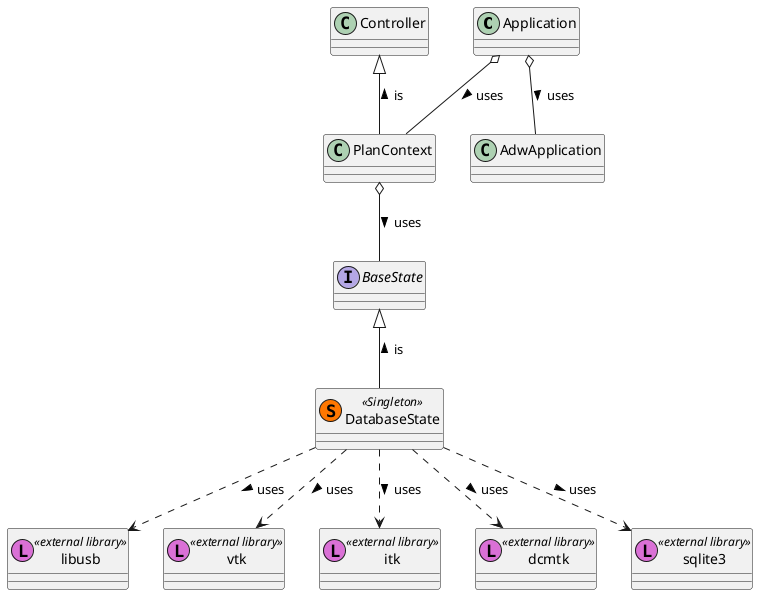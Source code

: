 @startuml DatabaseState

class Application
class Controller
class PlanContext
interface BaseState
class DatabaseState << (S,#FF7700) Singleton >>
class libusb << (L, orchid) external library>>
class vtk << (L, orchid) external library>>
class itk << (L, orchid) external library>>
class dcmtk << (L, orchid) external library>>
class sqlite3 << (L, orchid) external library>>

Application o-- AdwApplication : uses >
Application o-- PlanContext : uses >
PlanContext -up-|> Controller : is >
PlanContext o-- BaseState : uses >
DatabaseState -up-|> BaseState : is >
DatabaseState ..> libusb : uses >
DatabaseState ..> vtk : uses >
DatabaseState ..> itk : uses >
DatabaseState ..> dcmtk : uses >
DatabaseState ..> sqlite3 : uses >

@enduml
